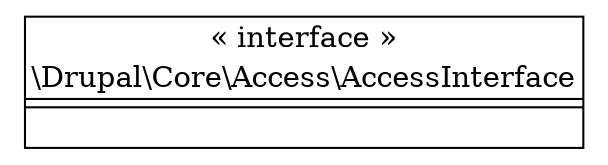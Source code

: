digraph "Class Diagram" {
  node [shape=plaintext]
  "\\Drupal\\Core\\Access\\AccessInterface" [
    label=<
<table border="1" cellpadding="2" cellspacing="0" cellborder="0">
<tr><td align="center">&laquo; interface &raquo;</td></tr>
<tr><td align="center" title="interface AccessInterface">\\Drupal\\Core\\Access\\AccessInterface</td></tr><hr />
<tr><td></td></tr>
<hr />
<tr><td>&nbsp;</td></tr>
</table>
  >
  ];
}